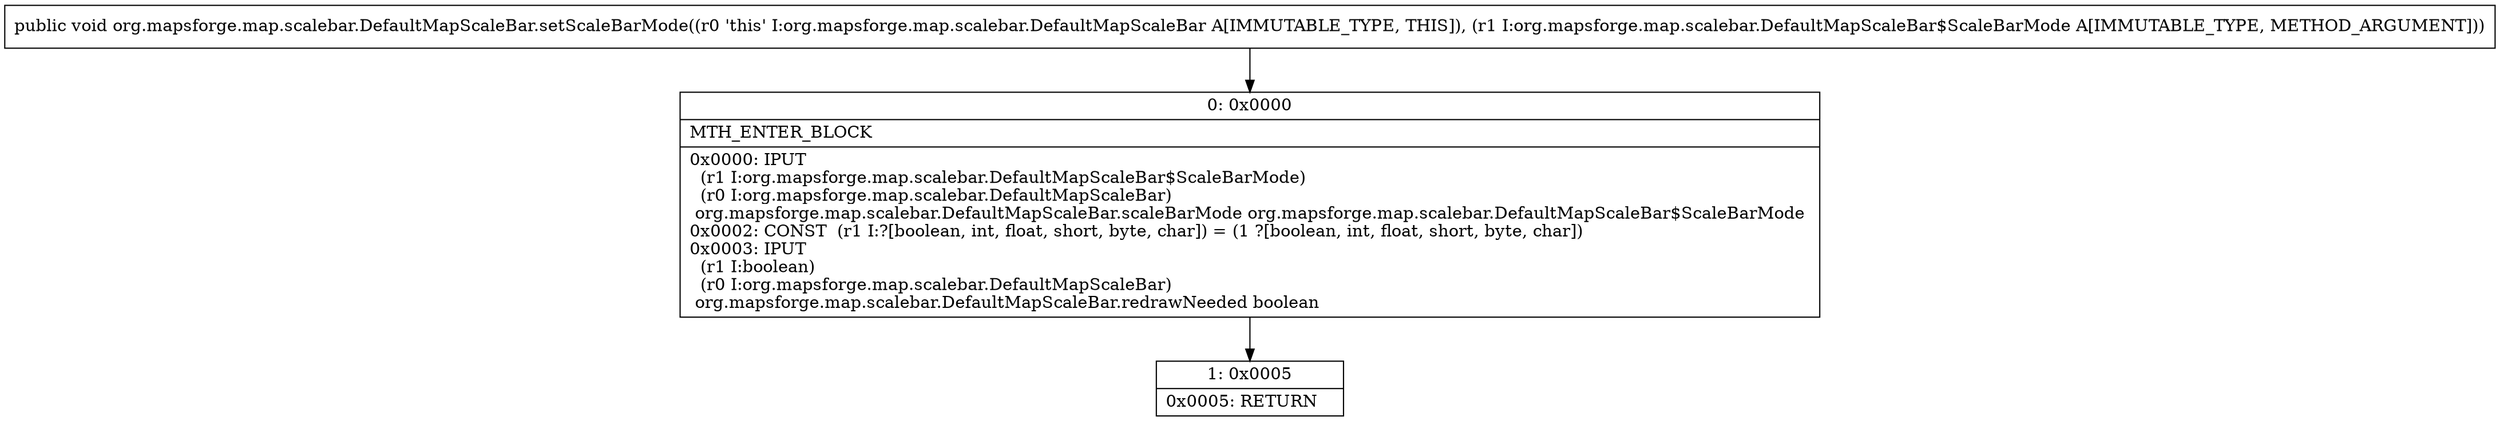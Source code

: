 digraph "CFG fororg.mapsforge.map.scalebar.DefaultMapScaleBar.setScaleBarMode(Lorg\/mapsforge\/map\/scalebar\/DefaultMapScaleBar$ScaleBarMode;)V" {
Node_0 [shape=record,label="{0\:\ 0x0000|MTH_ENTER_BLOCK\l|0x0000: IPUT  \l  (r1 I:org.mapsforge.map.scalebar.DefaultMapScaleBar$ScaleBarMode)\l  (r0 I:org.mapsforge.map.scalebar.DefaultMapScaleBar)\l org.mapsforge.map.scalebar.DefaultMapScaleBar.scaleBarMode org.mapsforge.map.scalebar.DefaultMapScaleBar$ScaleBarMode \l0x0002: CONST  (r1 I:?[boolean, int, float, short, byte, char]) = (1 ?[boolean, int, float, short, byte, char]) \l0x0003: IPUT  \l  (r1 I:boolean)\l  (r0 I:org.mapsforge.map.scalebar.DefaultMapScaleBar)\l org.mapsforge.map.scalebar.DefaultMapScaleBar.redrawNeeded boolean \l}"];
Node_1 [shape=record,label="{1\:\ 0x0005|0x0005: RETURN   \l}"];
MethodNode[shape=record,label="{public void org.mapsforge.map.scalebar.DefaultMapScaleBar.setScaleBarMode((r0 'this' I:org.mapsforge.map.scalebar.DefaultMapScaleBar A[IMMUTABLE_TYPE, THIS]), (r1 I:org.mapsforge.map.scalebar.DefaultMapScaleBar$ScaleBarMode A[IMMUTABLE_TYPE, METHOD_ARGUMENT])) }"];
MethodNode -> Node_0;
Node_0 -> Node_1;
}

